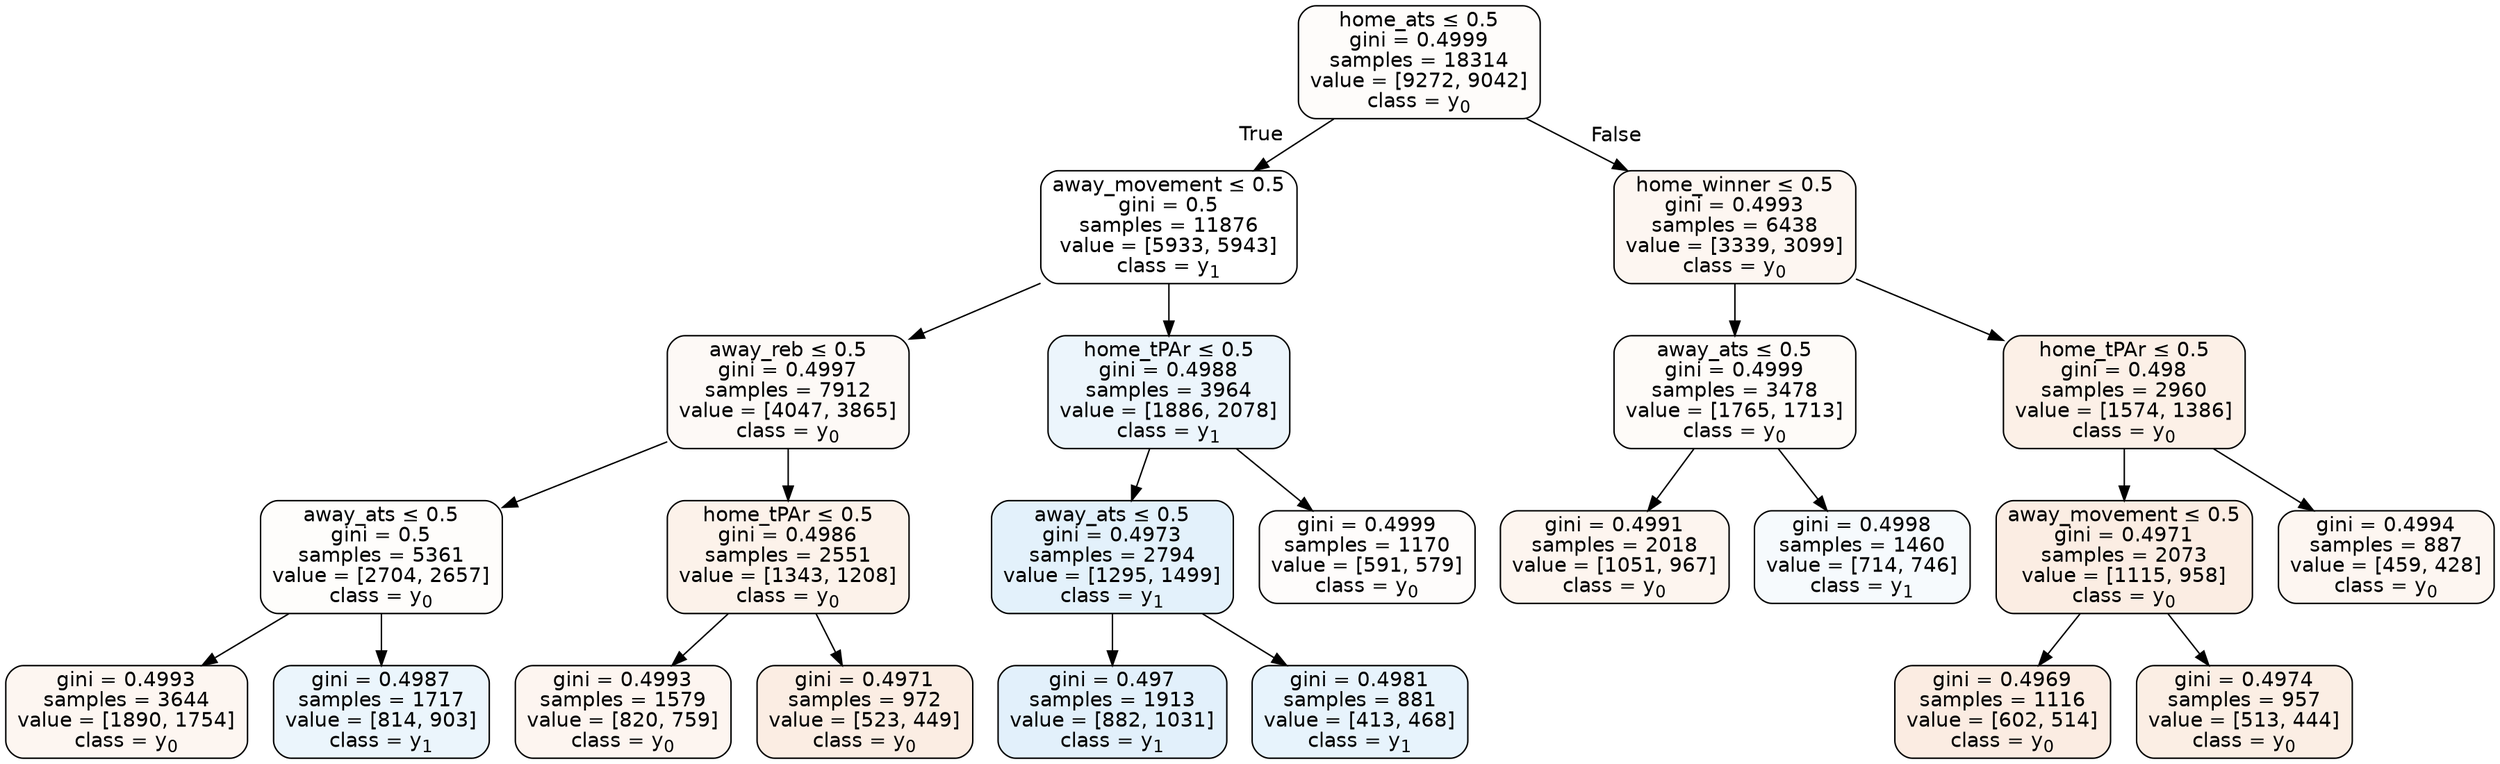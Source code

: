 digraph Tree {
node [shape=box, style="filled, rounded", color="black", fontname=helvetica] ;
edge [fontname=helvetica] ;
0 [label=<home_ats &le; 0.5<br/>gini = 0.4999<br/>samples = 18314<br/>value = [9272, 9042]<br/>class = y<SUB>0</SUB>>, fillcolor="#e5813906"] ;
1 [label=<away_movement &le; 0.5<br/>gini = 0.5<br/>samples = 11876<br/>value = [5933, 5943]<br/>class = y<SUB>1</SUB>>, fillcolor="#399de500"] ;
0 -> 1 [labeldistance=2.5, labelangle=45, headlabel="True"] ;
2 [label=<away_reb &le; 0.5<br/>gini = 0.4997<br/>samples = 7912<br/>value = [4047, 3865]<br/>class = y<SUB>0</SUB>>, fillcolor="#e581390b"] ;
1 -> 2 ;
3 [label=<away_ats &le; 0.5<br/>gini = 0.5<br/>samples = 5361<br/>value = [2704, 2657]<br/>class = y<SUB>0</SUB>>, fillcolor="#e5813904"] ;
2 -> 3 ;
4 [label=<gini = 0.4993<br/>samples = 3644<br/>value = [1890, 1754]<br/>class = y<SUB>0</SUB>>, fillcolor="#e5813912"] ;
3 -> 4 ;
5 [label=<gini = 0.4987<br/>samples = 1717<br/>value = [814, 903]<br/>class = y<SUB>1</SUB>>, fillcolor="#399de519"] ;
3 -> 5 ;
6 [label=<home_tPAr &le; 0.5<br/>gini = 0.4986<br/>samples = 2551<br/>value = [1343, 1208]<br/>class = y<SUB>0</SUB>>, fillcolor="#e581391a"] ;
2 -> 6 ;
7 [label=<gini = 0.4993<br/>samples = 1579<br/>value = [820, 759]<br/>class = y<SUB>0</SUB>>, fillcolor="#e5813913"] ;
6 -> 7 ;
8 [label=<gini = 0.4971<br/>samples = 972<br/>value = [523, 449]<br/>class = y<SUB>0</SUB>>, fillcolor="#e5813924"] ;
6 -> 8 ;
9 [label=<home_tPAr &le; 0.5<br/>gini = 0.4988<br/>samples = 3964<br/>value = [1886, 2078]<br/>class = y<SUB>1</SUB>>, fillcolor="#399de518"] ;
1 -> 9 ;
10 [label=<away_ats &le; 0.5<br/>gini = 0.4973<br/>samples = 2794<br/>value = [1295, 1499]<br/>class = y<SUB>1</SUB>>, fillcolor="#399de523"] ;
9 -> 10 ;
11 [label=<gini = 0.497<br/>samples = 1913<br/>value = [882, 1031]<br/>class = y<SUB>1</SUB>>, fillcolor="#399de525"] ;
10 -> 11 ;
12 [label=<gini = 0.4981<br/>samples = 881<br/>value = [413, 468]<br/>class = y<SUB>1</SUB>>, fillcolor="#399de51e"] ;
10 -> 12 ;
13 [label=<gini = 0.4999<br/>samples = 1170<br/>value = [591, 579]<br/>class = y<SUB>0</SUB>>, fillcolor="#e5813905"] ;
9 -> 13 ;
14 [label=<home_winner &le; 0.5<br/>gini = 0.4993<br/>samples = 6438<br/>value = [3339, 3099]<br/>class = y<SUB>0</SUB>>, fillcolor="#e5813912"] ;
0 -> 14 [labeldistance=2.5, labelangle=-45, headlabel="False"] ;
15 [label=<away_ats &le; 0.5<br/>gini = 0.4999<br/>samples = 3478<br/>value = [1765, 1713]<br/>class = y<SUB>0</SUB>>, fillcolor="#e5813908"] ;
14 -> 15 ;
16 [label=<gini = 0.4991<br/>samples = 2018<br/>value = [1051, 967]<br/>class = y<SUB>0</SUB>>, fillcolor="#e5813914"] ;
15 -> 16 ;
17 [label=<gini = 0.4998<br/>samples = 1460<br/>value = [714, 746]<br/>class = y<SUB>1</SUB>>, fillcolor="#399de50b"] ;
15 -> 17 ;
18 [label=<home_tPAr &le; 0.5<br/>gini = 0.498<br/>samples = 2960<br/>value = [1574, 1386]<br/>class = y<SUB>0</SUB>>, fillcolor="#e581391e"] ;
14 -> 18 ;
19 [label=<away_movement &le; 0.5<br/>gini = 0.4971<br/>samples = 2073<br/>value = [1115, 958]<br/>class = y<SUB>0</SUB>>, fillcolor="#e5813924"] ;
18 -> 19 ;
20 [label=<gini = 0.4969<br/>samples = 1116<br/>value = [602, 514]<br/>class = y<SUB>0</SUB>>, fillcolor="#e5813925"] ;
19 -> 20 ;
21 [label=<gini = 0.4974<br/>samples = 957<br/>value = [513, 444]<br/>class = y<SUB>0</SUB>>, fillcolor="#e5813922"] ;
19 -> 21 ;
22 [label=<gini = 0.4994<br/>samples = 887<br/>value = [459, 428]<br/>class = y<SUB>0</SUB>>, fillcolor="#e5813911"] ;
18 -> 22 ;
}